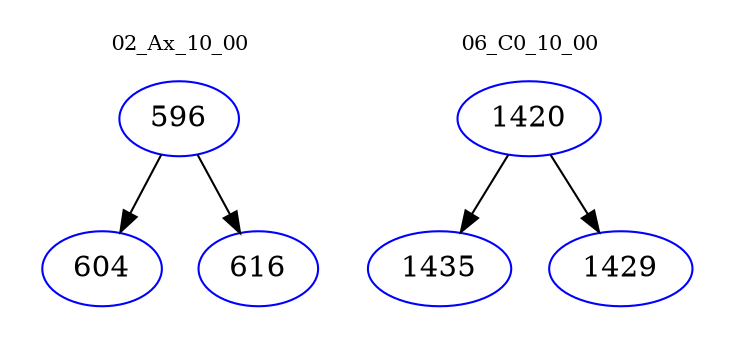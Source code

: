 digraph{
subgraph cluster_0 {
color = white
label = "02_Ax_10_00";
fontsize=10;
T0_596 [label="596", color="blue"]
T0_596 -> T0_604 [color="black"]
T0_604 [label="604", color="blue"]
T0_596 -> T0_616 [color="black"]
T0_616 [label="616", color="blue"]
}
subgraph cluster_1 {
color = white
label = "06_C0_10_00";
fontsize=10;
T1_1420 [label="1420", color="blue"]
T1_1420 -> T1_1435 [color="black"]
T1_1435 [label="1435", color="blue"]
T1_1420 -> T1_1429 [color="black"]
T1_1429 [label="1429", color="blue"]
}
}
